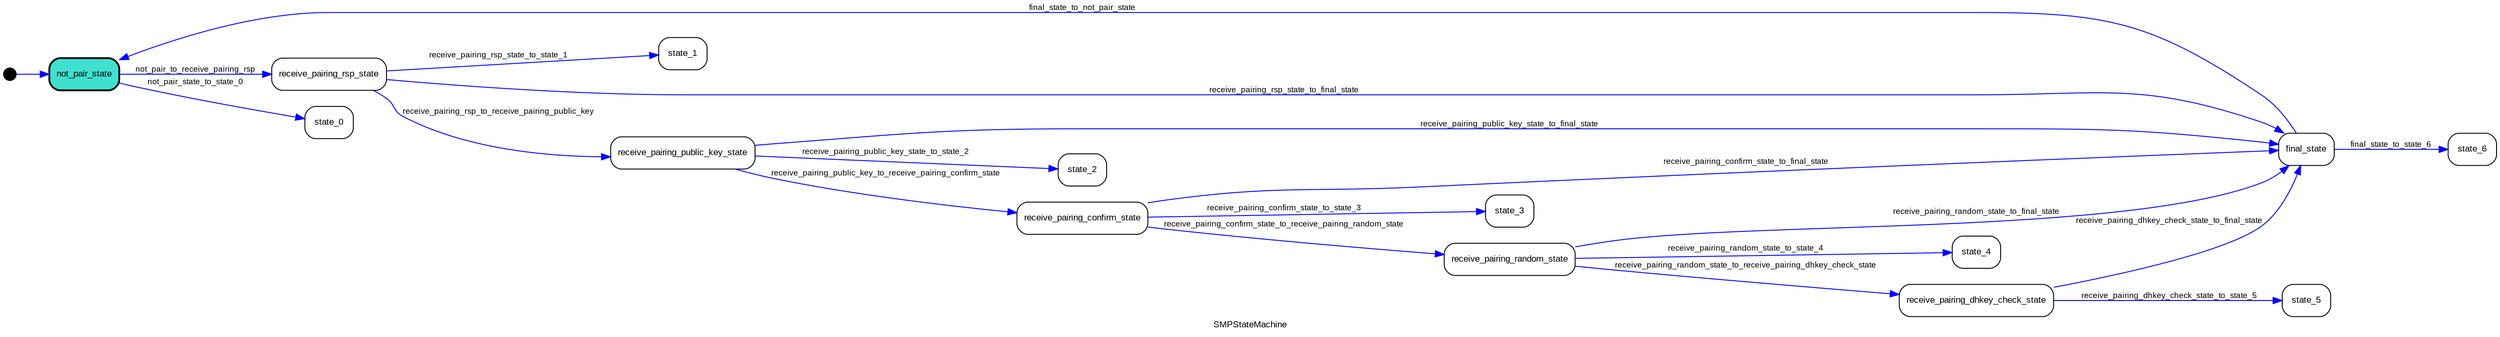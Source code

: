 digraph list {
fontname=Arial;
fontsize="10pt";
label=SMPStateMachine;
rankdir=LR;
i [fillcolor=black, fixedsize=true, fontsize="1pt", height=0.2, shape=circle, style=filled, width=0.2];
i -> not_pair_state  [color=blue, fontname=Arial, fontsize="9pt", label=""];
final_state [fillcolor=white, fontname=Arial, fontsize="10pt", label=final_state, peripheries=1, shape=rectangle, style="rounded, filled"];
final_state -> not_pair_state  [color=blue, fontname=Arial, fontsize="9pt", label=final_state_to_not_pair_state];
final_state -> state_6  [color=blue, fontname=Arial, fontsize="9pt", label=final_state_to_state_6];
not_pair_state [fillcolor=turquoise, fontname=Arial, fontsize="10pt", label=not_pair_state, penwidth=2, peripheries=1, shape=rectangle, style="rounded, filled"];
not_pair_state -> receive_pairing_rsp_state  [color=blue, fontname=Arial, fontsize="9pt", label=not_pair_to_receive_pairing_rsp];
not_pair_state -> state_0  [color=blue, fontname=Arial, fontsize="9pt", label=not_pair_state_to_state_0];
receive_pairing_confirm_state [fillcolor=white, fontname=Arial, fontsize="10pt", label=receive_pairing_confirm_state, peripheries=1, shape=rectangle, style="rounded, filled"];
receive_pairing_confirm_state -> receive_pairing_random_state  [color=blue, fontname=Arial, fontsize="9pt", label=receive_pairing_confirm_state_to_receive_pairing_random_state];
receive_pairing_confirm_state -> state_3  [color=blue, fontname=Arial, fontsize="9pt", label=receive_pairing_confirm_state_to_state_3];
receive_pairing_confirm_state -> final_state  [color=blue, fontname=Arial, fontsize="9pt", label=receive_pairing_confirm_state_to_final_state];
receive_pairing_dhkey_check_state [fillcolor=white, fontname=Arial, fontsize="10pt", label=receive_pairing_dhkey_check_state, peripheries=1, shape=rectangle, style="rounded, filled"];
receive_pairing_dhkey_check_state -> final_state  [color=blue, fontname=Arial, fontsize="9pt", label=receive_pairing_dhkey_check_state_to_final_state];
receive_pairing_dhkey_check_state -> state_5  [color=blue, fontname=Arial, fontsize="9pt", label=receive_pairing_dhkey_check_state_to_state_5];
receive_pairing_public_key_state [fillcolor=white, fontname=Arial, fontsize="10pt", label=receive_pairing_public_key_state, peripheries=1, shape=rectangle, style="rounded, filled"];
receive_pairing_public_key_state -> receive_pairing_confirm_state  [color=blue, fontname=Arial, fontsize="9pt", label=receive_pairing_public_key_to_receive_pairing_confirm_state];
receive_pairing_public_key_state -> state_2  [color=blue, fontname=Arial, fontsize="9pt", label=receive_pairing_public_key_state_to_state_2];
receive_pairing_public_key_state -> final_state  [color=blue, fontname=Arial, fontsize="9pt", label=receive_pairing_public_key_state_to_final_state];
receive_pairing_random_state [fillcolor=white, fontname=Arial, fontsize="10pt", label=receive_pairing_random_state, peripheries=1, shape=rectangle, style="rounded, filled"];
receive_pairing_random_state -> receive_pairing_dhkey_check_state  [color=blue, fontname=Arial, fontsize="9pt", label=receive_pairing_random_state_to_receive_pairing_dhkey_check_state];
receive_pairing_random_state -> state_4  [color=blue, fontname=Arial, fontsize="9pt", label=receive_pairing_random_state_to_state_4];
receive_pairing_random_state -> final_state  [color=blue, fontname=Arial, fontsize="9pt", label=receive_pairing_random_state_to_final_state];
receive_pairing_rsp_state [fillcolor=white, fontname=Arial, fontsize="10pt", label=receive_pairing_rsp_state, peripheries=1, shape=rectangle, style="rounded, filled"];
receive_pairing_rsp_state -> receive_pairing_public_key_state  [color=blue, fontname=Arial, fontsize="9pt", label=receive_pairing_rsp_to_receive_pairing_public_key];
receive_pairing_rsp_state -> state_1  [color=blue, fontname=Arial, fontsize="9pt", label=receive_pairing_rsp_state_to_state_1];
receive_pairing_rsp_state -> final_state  [color=blue, fontname=Arial, fontsize="9pt", label=receive_pairing_rsp_state_to_final_state];
state_0 [fillcolor=white, fontname=Arial, fontsize="10pt", label=state_0, peripheries=1, shape=rectangle, style="rounded, filled"];
state_1 [fillcolor=white, fontname=Arial, fontsize="10pt", label=state_1, peripheries=1, shape=rectangle, style="rounded, filled"];
state_2 [fillcolor=white, fontname=Arial, fontsize="10pt", label=state_2, peripheries=1, shape=rectangle, style="rounded, filled"];
state_3 [fillcolor=white, fontname=Arial, fontsize="10pt", label=state_3, peripheries=1, shape=rectangle, style="rounded, filled"];
state_4 [fillcolor=white, fontname=Arial, fontsize="10pt", label=state_4, peripheries=1, shape=rectangle, style="rounded, filled"];
state_5 [fillcolor=white, fontname=Arial, fontsize="10pt", label=state_5, peripheries=1, shape=rectangle, style="rounded, filled"];
state_6 [fillcolor=white, fontname=Arial, fontsize="10pt", label=state_6, peripheries=1, shape=rectangle, style="rounded, filled"];
}
